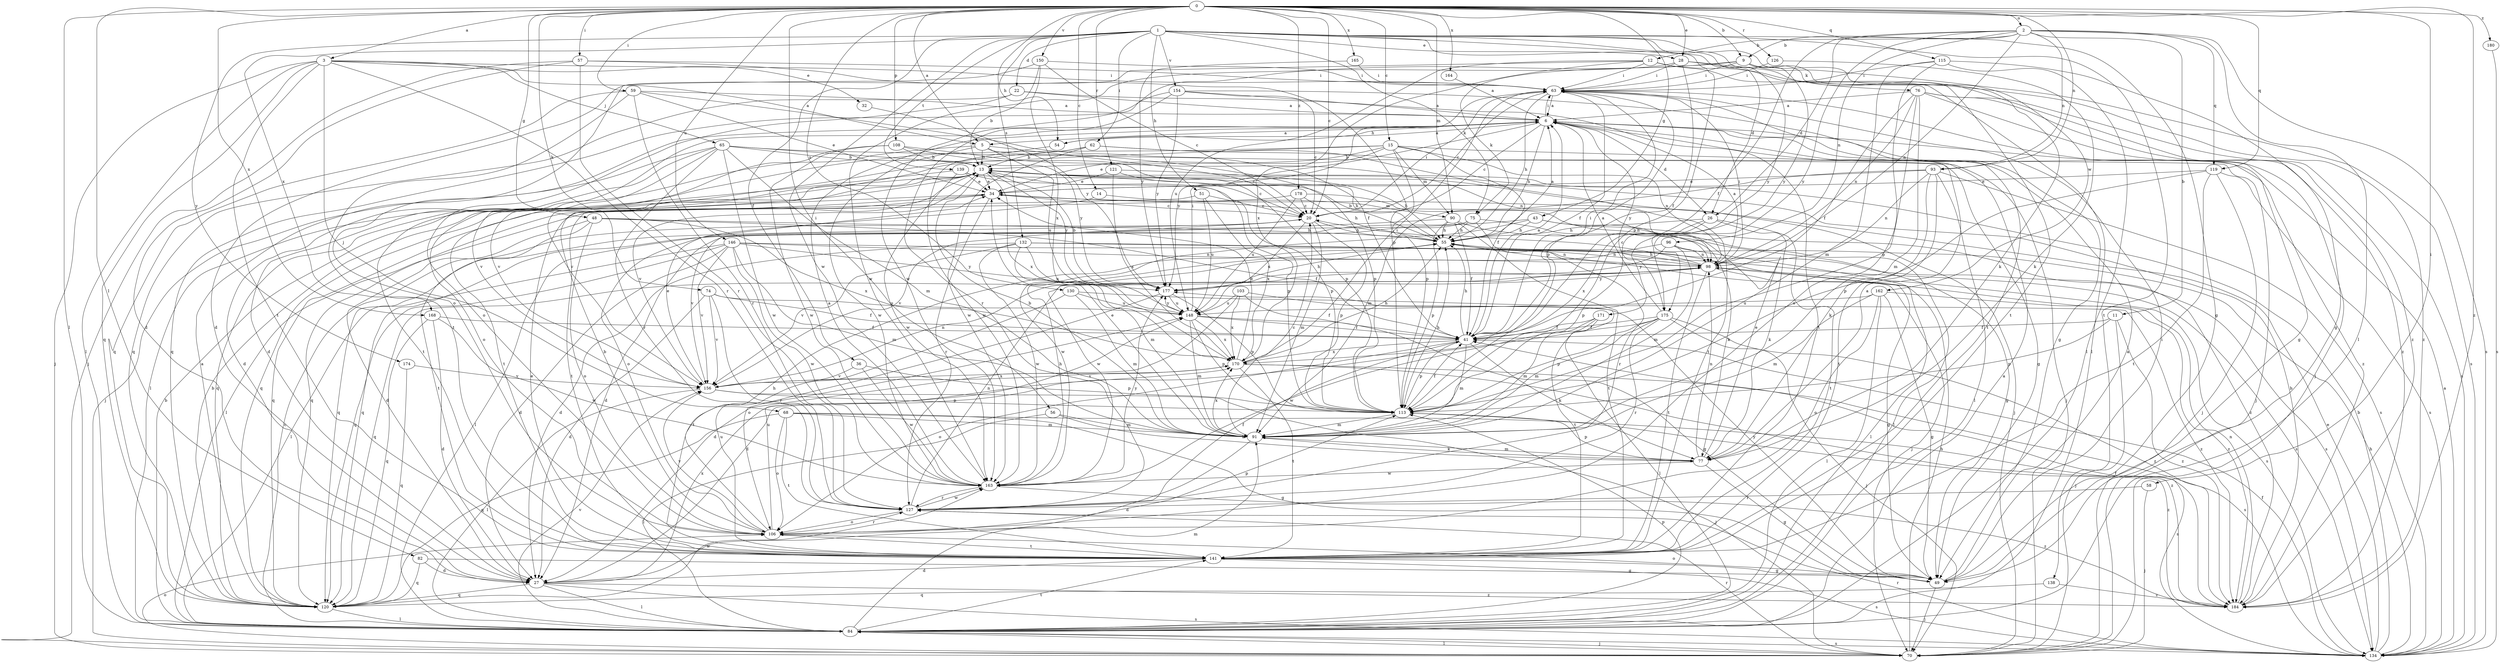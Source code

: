 strict digraph  {
0;
1;
2;
3;
5;
6;
9;
11;
12;
13;
14;
15;
20;
22;
26;
27;
28;
32;
34;
36;
41;
43;
48;
49;
51;
54;
55;
56;
57;
58;
59;
62;
63;
65;
68;
70;
74;
75;
76;
77;
82;
84;
90;
91;
93;
96;
98;
103;
106;
108;
113;
115;
119;
120;
121;
126;
127;
130;
132;
134;
138;
139;
141;
146;
148;
150;
154;
156;
162;
163;
164;
165;
168;
170;
171;
174;
175;
177;
178;
180;
184;
0 -> 3  [label=a];
0 -> 5  [label=a];
0 -> 9  [label=b];
0 -> 14  [label=c];
0 -> 15  [label=c];
0 -> 20  [label=c];
0 -> 28  [label=e];
0 -> 43  [label=g];
0 -> 48  [label=g];
0 -> 56  [label=i];
0 -> 57  [label=i];
0 -> 58  [label=i];
0 -> 59  [label=i];
0 -> 74  [label=k];
0 -> 82  [label=l];
0 -> 84  [label=l];
0 -> 90  [label=m];
0 -> 93  [label=n];
0 -> 108  [label=p];
0 -> 115  [label=q];
0 -> 119  [label=q];
0 -> 121  [label=r];
0 -> 126  [label=r];
0 -> 130  [label=s];
0 -> 132  [label=s];
0 -> 146  [label=u];
0 -> 150  [label=v];
0 -> 164  [label=x];
0 -> 165  [label=x];
0 -> 168  [label=x];
0 -> 178  [label=z];
0 -> 180  [label=z];
0 -> 184  [label=z];
0 -> 2  [label=o];
1 -> 22  [label=d];
1 -> 26  [label=d];
1 -> 28  [label=e];
1 -> 36  [label=f];
1 -> 49  [label=g];
1 -> 51  [label=h];
1 -> 54  [label=h];
1 -> 62  [label=i];
1 -> 75  [label=k];
1 -> 113  [label=p];
1 -> 138  [label=t];
1 -> 139  [label=t];
1 -> 154  [label=v];
1 -> 162  [label=w];
1 -> 163  [label=w];
1 -> 168  [label=x];
1 -> 171  [label=y];
1 -> 174  [label=y];
1 -> 175  [label=y];
2 -> 9  [label=b];
2 -> 11  [label=b];
2 -> 12  [label=b];
2 -> 26  [label=d];
2 -> 41  [label=f];
2 -> 84  [label=l];
2 -> 93  [label=n];
2 -> 96  [label=n];
2 -> 98  [label=n];
2 -> 119  [label=q];
2 -> 134  [label=s];
2 -> 175  [label=y];
3 -> 5  [label=a];
3 -> 32  [label=e];
3 -> 63  [label=i];
3 -> 65  [label=j];
3 -> 68  [label=j];
3 -> 70  [label=j];
3 -> 84  [label=l];
3 -> 120  [label=q];
3 -> 127  [label=r];
3 -> 141  [label=t];
5 -> 13  [label=b];
5 -> 20  [label=c];
5 -> 84  [label=l];
5 -> 113  [label=p];
5 -> 148  [label=u];
5 -> 163  [label=w];
6 -> 5  [label=a];
6 -> 20  [label=c];
6 -> 26  [label=d];
6 -> 27  [label=d];
6 -> 54  [label=h];
6 -> 55  [label=h];
6 -> 63  [label=i];
6 -> 175  [label=y];
6 -> 177  [label=y];
6 -> 184  [label=z];
9 -> 63  [label=i];
9 -> 75  [label=k];
9 -> 76  [label=k];
9 -> 77  [label=k];
9 -> 134  [label=s];
9 -> 163  [label=w];
11 -> 41  [label=f];
11 -> 70  [label=j];
11 -> 113  [label=p];
11 -> 184  [label=z];
12 -> 27  [label=d];
12 -> 63  [label=i];
12 -> 84  [label=l];
12 -> 148  [label=u];
12 -> 170  [label=x];
12 -> 184  [label=z];
13 -> 34  [label=e];
13 -> 55  [label=h];
13 -> 113  [label=p];
13 -> 120  [label=q];
13 -> 141  [label=t];
13 -> 156  [label=v];
13 -> 170  [label=x];
13 -> 177  [label=y];
14 -> 90  [label=m];
14 -> 106  [label=o];
15 -> 13  [label=b];
15 -> 34  [label=e];
15 -> 41  [label=f];
15 -> 70  [label=j];
15 -> 90  [label=m];
15 -> 98  [label=n];
15 -> 106  [label=o];
15 -> 113  [label=p];
15 -> 156  [label=v];
20 -> 55  [label=h];
20 -> 63  [label=i];
20 -> 91  [label=m];
20 -> 113  [label=p];
20 -> 120  [label=q];
20 -> 148  [label=u];
20 -> 156  [label=v];
22 -> 6  [label=a];
22 -> 106  [label=o];
22 -> 120  [label=q];
22 -> 141  [label=t];
26 -> 55  [label=h];
26 -> 77  [label=k];
26 -> 113  [label=p];
26 -> 141  [label=t];
26 -> 170  [label=x];
27 -> 84  [label=l];
27 -> 120  [label=q];
27 -> 134  [label=s];
27 -> 170  [label=x];
27 -> 184  [label=z];
28 -> 41  [label=f];
28 -> 63  [label=i];
28 -> 141  [label=t];
28 -> 163  [label=w];
28 -> 184  [label=z];
32 -> 177  [label=y];
34 -> 20  [label=c];
34 -> 120  [label=q];
34 -> 127  [label=r];
34 -> 141  [label=t];
36 -> 113  [label=p];
36 -> 156  [label=v];
36 -> 163  [label=w];
41 -> 6  [label=a];
41 -> 55  [label=h];
41 -> 63  [label=i];
41 -> 77  [label=k];
41 -> 91  [label=m];
41 -> 106  [label=o];
41 -> 113  [label=p];
41 -> 170  [label=x];
43 -> 27  [label=d];
43 -> 55  [label=h];
43 -> 84  [label=l];
43 -> 163  [label=w];
43 -> 184  [label=z];
48 -> 27  [label=d];
48 -> 41  [label=f];
48 -> 55  [label=h];
48 -> 106  [label=o];
48 -> 141  [label=t];
48 -> 170  [label=x];
49 -> 6  [label=a];
49 -> 63  [label=i];
49 -> 70  [label=j];
49 -> 106  [label=o];
49 -> 177  [label=y];
51 -> 20  [label=c];
51 -> 120  [label=q];
51 -> 148  [label=u];
51 -> 170  [label=x];
54 -> 6  [label=a];
54 -> 163  [label=w];
55 -> 6  [label=a];
55 -> 13  [label=b];
55 -> 70  [label=j];
55 -> 98  [label=n];
56 -> 77  [label=k];
56 -> 84  [label=l];
56 -> 91  [label=m];
57 -> 27  [label=d];
57 -> 63  [label=i];
57 -> 70  [label=j];
57 -> 113  [label=p];
57 -> 127  [label=r];
58 -> 70  [label=j];
58 -> 127  [label=r];
59 -> 6  [label=a];
59 -> 34  [label=e];
59 -> 41  [label=f];
59 -> 120  [label=q];
59 -> 127  [label=r];
59 -> 141  [label=t];
62 -> 13  [label=b];
62 -> 70  [label=j];
62 -> 141  [label=t];
62 -> 156  [label=v];
62 -> 163  [label=w];
63 -> 6  [label=a];
63 -> 20  [label=c];
63 -> 41  [label=f];
63 -> 49  [label=g];
63 -> 55  [label=h];
63 -> 113  [label=p];
63 -> 141  [label=t];
65 -> 13  [label=b];
65 -> 27  [label=d];
65 -> 49  [label=g];
65 -> 70  [label=j];
65 -> 91  [label=m];
65 -> 127  [label=r];
65 -> 141  [label=t];
65 -> 163  [label=w];
65 -> 177  [label=y];
68 -> 49  [label=g];
68 -> 91  [label=m];
68 -> 106  [label=o];
68 -> 120  [label=q];
68 -> 134  [label=s];
68 -> 141  [label=t];
70 -> 55  [label=h];
70 -> 84  [label=l];
70 -> 106  [label=o];
70 -> 127  [label=r];
74 -> 27  [label=d];
74 -> 41  [label=f];
74 -> 127  [label=r];
74 -> 148  [label=u];
74 -> 156  [label=v];
75 -> 55  [label=h];
75 -> 77  [label=k];
75 -> 120  [label=q];
75 -> 127  [label=r];
75 -> 156  [label=v];
76 -> 6  [label=a];
76 -> 41  [label=f];
76 -> 70  [label=j];
76 -> 91  [label=m];
76 -> 98  [label=n];
76 -> 113  [label=p];
76 -> 134  [label=s];
76 -> 184  [label=z];
77 -> 6  [label=a];
77 -> 34  [label=e];
77 -> 49  [label=g];
77 -> 91  [label=m];
77 -> 98  [label=n];
77 -> 113  [label=p];
77 -> 163  [label=w];
82 -> 27  [label=d];
82 -> 49  [label=g];
82 -> 120  [label=q];
84 -> 6  [label=a];
84 -> 13  [label=b];
84 -> 20  [label=c];
84 -> 70  [label=j];
84 -> 91  [label=m];
84 -> 113  [label=p];
84 -> 134  [label=s];
84 -> 141  [label=t];
84 -> 156  [label=v];
90 -> 41  [label=f];
90 -> 49  [label=g];
90 -> 55  [label=h];
90 -> 84  [label=l];
90 -> 113  [label=p];
90 -> 141  [label=t];
91 -> 13  [label=b];
91 -> 20  [label=c];
91 -> 27  [label=d];
91 -> 34  [label=e];
91 -> 77  [label=k];
91 -> 170  [label=x];
93 -> 34  [label=e];
93 -> 77  [label=k];
93 -> 84  [label=l];
93 -> 91  [label=m];
93 -> 98  [label=n];
93 -> 134  [label=s];
93 -> 141  [label=t];
96 -> 84  [label=l];
96 -> 91  [label=m];
96 -> 98  [label=n];
96 -> 163  [label=w];
96 -> 177  [label=y];
98 -> 6  [label=a];
98 -> 20  [label=c];
98 -> 49  [label=g];
98 -> 55  [label=h];
98 -> 63  [label=i];
98 -> 120  [label=q];
98 -> 134  [label=s];
98 -> 141  [label=t];
98 -> 177  [label=y];
103 -> 27  [label=d];
103 -> 41  [label=f];
103 -> 141  [label=t];
103 -> 148  [label=u];
103 -> 170  [label=x];
106 -> 13  [label=b];
106 -> 55  [label=h];
106 -> 113  [label=p];
106 -> 127  [label=r];
106 -> 141  [label=t];
106 -> 148  [label=u];
106 -> 156  [label=v];
108 -> 13  [label=b];
108 -> 98  [label=n];
108 -> 113  [label=p];
108 -> 156  [label=v];
108 -> 163  [label=w];
113 -> 41  [label=f];
113 -> 55  [label=h];
113 -> 91  [label=m];
113 -> 184  [label=z];
115 -> 49  [label=g];
115 -> 63  [label=i];
115 -> 84  [label=l];
115 -> 91  [label=m];
115 -> 106  [label=o];
119 -> 34  [label=e];
119 -> 70  [label=j];
119 -> 113  [label=p];
119 -> 134  [label=s];
119 -> 141  [label=t];
120 -> 6  [label=a];
120 -> 13  [label=b];
120 -> 84  [label=l];
120 -> 163  [label=w];
121 -> 20  [label=c];
121 -> 34  [label=e];
121 -> 55  [label=h];
121 -> 170  [label=x];
126 -> 63  [label=i];
126 -> 77  [label=k];
127 -> 41  [label=f];
127 -> 98  [label=n];
127 -> 106  [label=o];
127 -> 163  [label=w];
130 -> 91  [label=m];
130 -> 141  [label=t];
130 -> 148  [label=u];
130 -> 184  [label=z];
132 -> 27  [label=d];
132 -> 91  [label=m];
132 -> 98  [label=n];
132 -> 134  [label=s];
132 -> 148  [label=u];
132 -> 156  [label=v];
132 -> 163  [label=w];
134 -> 6  [label=a];
134 -> 13  [label=b];
134 -> 34  [label=e];
134 -> 41  [label=f];
134 -> 55  [label=h];
134 -> 127  [label=r];
138 -> 120  [label=q];
138 -> 184  [label=z];
139 -> 34  [label=e];
139 -> 70  [label=j];
139 -> 113  [label=p];
139 -> 120  [label=q];
139 -> 163  [label=w];
141 -> 27  [label=d];
141 -> 34  [label=e];
141 -> 49  [label=g];
141 -> 134  [label=s];
141 -> 148  [label=u];
146 -> 27  [label=d];
146 -> 84  [label=l];
146 -> 91  [label=m];
146 -> 98  [label=n];
146 -> 120  [label=q];
146 -> 134  [label=s];
146 -> 156  [label=v];
146 -> 163  [label=w];
146 -> 177  [label=y];
148 -> 41  [label=f];
148 -> 49  [label=g];
148 -> 63  [label=i];
148 -> 91  [label=m];
148 -> 113  [label=p];
148 -> 170  [label=x];
148 -> 177  [label=y];
150 -> 13  [label=b];
150 -> 20  [label=c];
150 -> 63  [label=i];
150 -> 106  [label=o];
150 -> 170  [label=x];
154 -> 6  [label=a];
154 -> 20  [label=c];
154 -> 49  [label=g];
154 -> 120  [label=q];
154 -> 127  [label=r];
154 -> 177  [label=y];
156 -> 34  [label=e];
156 -> 70  [label=j];
156 -> 84  [label=l];
156 -> 98  [label=n];
156 -> 113  [label=p];
156 -> 170  [label=x];
162 -> 49  [label=g];
162 -> 84  [label=l];
162 -> 91  [label=m];
162 -> 106  [label=o];
162 -> 148  [label=u];
162 -> 184  [label=z];
163 -> 6  [label=a];
163 -> 55  [label=h];
163 -> 127  [label=r];
163 -> 177  [label=y];
163 -> 184  [label=z];
164 -> 6  [label=a];
165 -> 63  [label=i];
165 -> 177  [label=y];
168 -> 27  [label=d];
168 -> 41  [label=f];
168 -> 120  [label=q];
168 -> 163  [label=w];
170 -> 34  [label=e];
170 -> 55  [label=h];
170 -> 63  [label=i];
170 -> 134  [label=s];
170 -> 141  [label=t];
170 -> 156  [label=v];
170 -> 184  [label=z];
171 -> 41  [label=f];
171 -> 84  [label=l];
171 -> 91  [label=m];
171 -> 163  [label=w];
174 -> 120  [label=q];
174 -> 156  [label=v];
175 -> 6  [label=a];
175 -> 27  [label=d];
175 -> 41  [label=f];
175 -> 70  [label=j];
175 -> 91  [label=m];
175 -> 113  [label=p];
175 -> 127  [label=r];
175 -> 184  [label=z];
177 -> 13  [label=b];
177 -> 55  [label=h];
177 -> 106  [label=o];
177 -> 113  [label=p];
177 -> 148  [label=u];
178 -> 20  [label=c];
178 -> 55  [label=h];
178 -> 84  [label=l];
178 -> 98  [label=n];
178 -> 148  [label=u];
180 -> 134  [label=s];
184 -> 13  [label=b];
184 -> 41  [label=f];
184 -> 98  [label=n];
}
